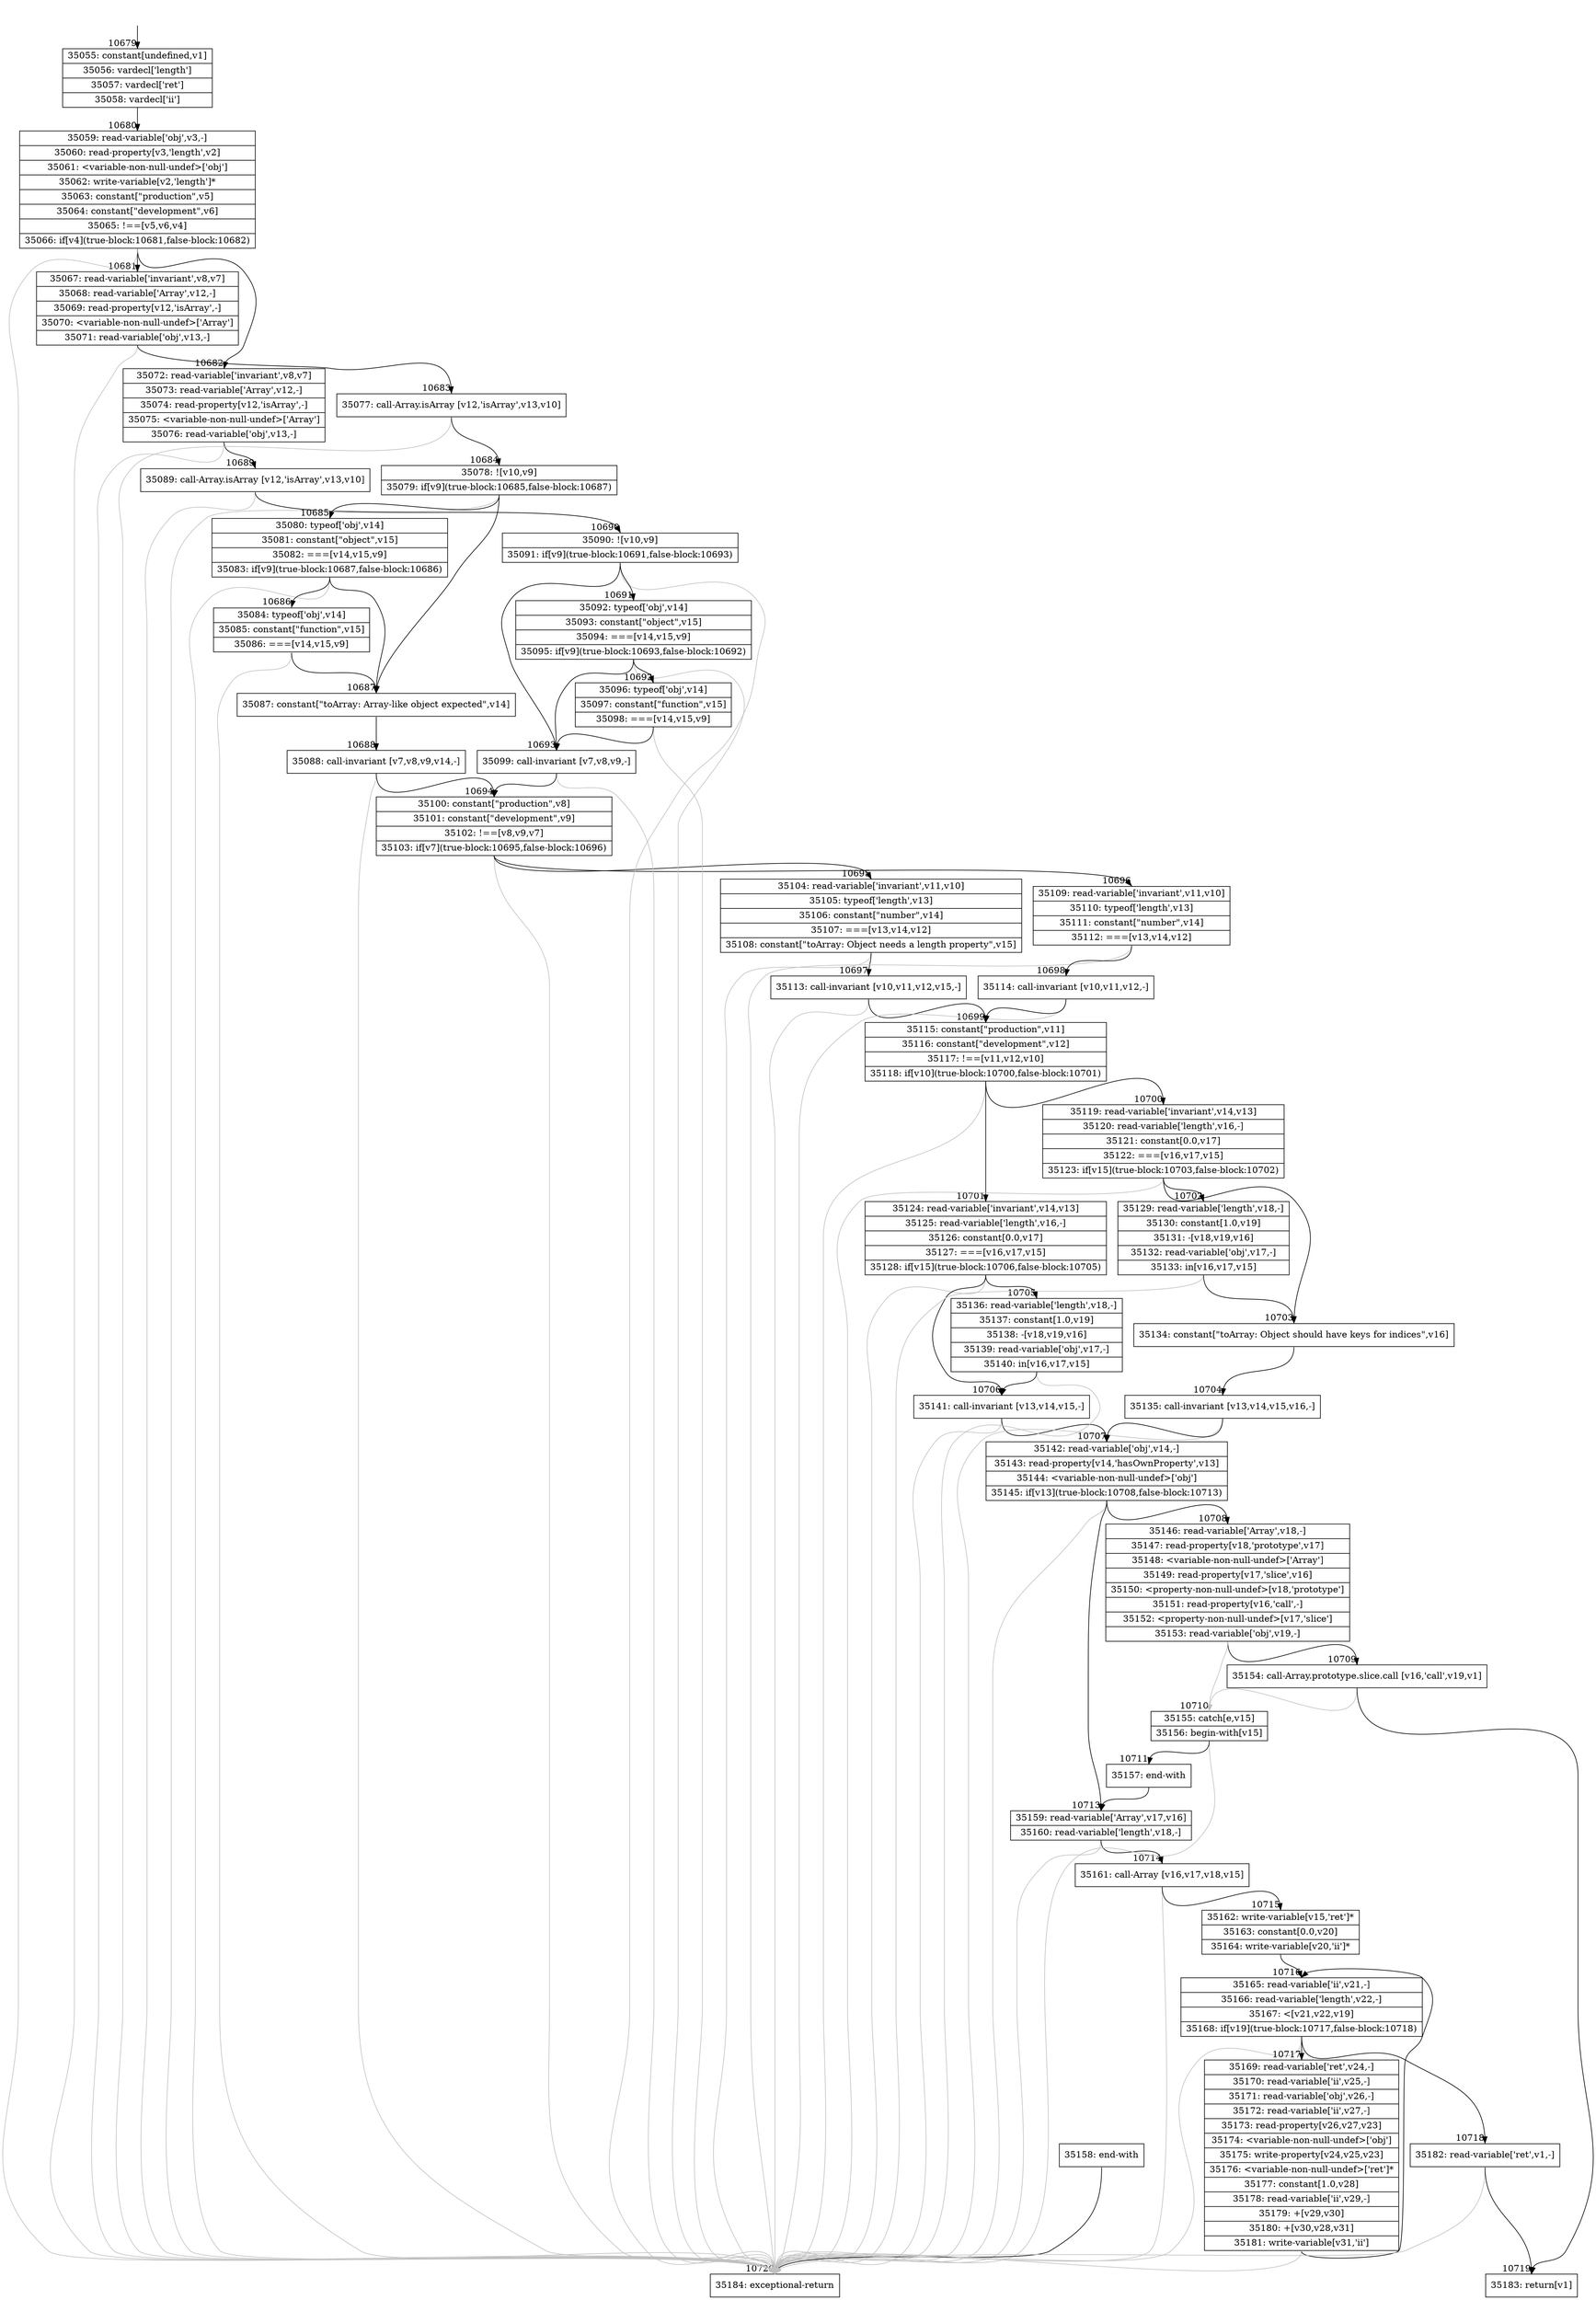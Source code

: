 digraph {
rankdir="TD"
BB_entry808[shape=none,label=""];
BB_entry808 -> BB10679 [tailport=s, headport=n, headlabel="    10679"]
BB10679 [shape=record label="{35055: constant[undefined,v1]|35056: vardecl['length']|35057: vardecl['ret']|35058: vardecl['ii']}" ] 
BB10679 -> BB10680 [tailport=s, headport=n, headlabel="      10680"]
BB10680 [shape=record label="{35059: read-variable['obj',v3,-]|35060: read-property[v3,'length',v2]|35061: \<variable-non-null-undef\>['obj']|35062: write-variable[v2,'length']*|35063: constant[\"production\",v5]|35064: constant[\"development\",v6]|35065: !==[v5,v6,v4]|35066: if[v4](true-block:10681,false-block:10682)}" ] 
BB10680 -> BB10681 [tailport=s, headport=n, headlabel="      10681"]
BB10680 -> BB10682 [tailport=s, headport=n, headlabel="      10682"]
BB10680 -> BB10720 [tailport=s, headport=n, color=gray, headlabel="      10720"]
BB10681 [shape=record label="{35067: read-variable['invariant',v8,v7]|35068: read-variable['Array',v12,-]|35069: read-property[v12,'isArray',-]|35070: \<variable-non-null-undef\>['Array']|35071: read-variable['obj',v13,-]}" ] 
BB10681 -> BB10683 [tailport=s, headport=n, headlabel="      10683"]
BB10681 -> BB10720 [tailport=s, headport=n, color=gray]
BB10682 [shape=record label="{35072: read-variable['invariant',v8,v7]|35073: read-variable['Array',v12,-]|35074: read-property[v12,'isArray',-]|35075: \<variable-non-null-undef\>['Array']|35076: read-variable['obj',v13,-]}" ] 
BB10682 -> BB10689 [tailport=s, headport=n, headlabel="      10689"]
BB10682 -> BB10720 [tailport=s, headport=n, color=gray]
BB10683 [shape=record label="{35077: call-Array.isArray [v12,'isArray',v13,v10]}" ] 
BB10683 -> BB10684 [tailport=s, headport=n, headlabel="      10684"]
BB10683 -> BB10720 [tailport=s, headport=n, color=gray]
BB10684 [shape=record label="{35078: ![v10,v9]|35079: if[v9](true-block:10685,false-block:10687)}" ] 
BB10684 -> BB10687 [tailport=s, headport=n, headlabel="      10687"]
BB10684 -> BB10685 [tailport=s, headport=n, headlabel="      10685"]
BB10684 -> BB10720 [tailport=s, headport=n, color=gray]
BB10685 [shape=record label="{35080: typeof['obj',v14]|35081: constant[\"object\",v15]|35082: ===[v14,v15,v9]|35083: if[v9](true-block:10687,false-block:10686)}" ] 
BB10685 -> BB10687 [tailport=s, headport=n]
BB10685 -> BB10686 [tailport=s, headport=n, headlabel="      10686"]
BB10685 -> BB10720 [tailport=s, headport=n, color=gray]
BB10686 [shape=record label="{35084: typeof['obj',v14]|35085: constant[\"function\",v15]|35086: ===[v14,v15,v9]}" ] 
BB10686 -> BB10687 [tailport=s, headport=n]
BB10686 -> BB10720 [tailport=s, headport=n, color=gray]
BB10687 [shape=record label="{35087: constant[\"toArray: Array-like object expected\",v14]}" ] 
BB10687 -> BB10688 [tailport=s, headport=n, headlabel="      10688"]
BB10688 [shape=record label="{35088: call-invariant [v7,v8,v9,v14,-]}" ] 
BB10688 -> BB10694 [tailport=s, headport=n, headlabel="      10694"]
BB10688 -> BB10720 [tailport=s, headport=n, color=gray]
BB10689 [shape=record label="{35089: call-Array.isArray [v12,'isArray',v13,v10]}" ] 
BB10689 -> BB10690 [tailport=s, headport=n, headlabel="      10690"]
BB10689 -> BB10720 [tailport=s, headport=n, color=gray]
BB10690 [shape=record label="{35090: ![v10,v9]|35091: if[v9](true-block:10691,false-block:10693)}" ] 
BB10690 -> BB10693 [tailport=s, headport=n, headlabel="      10693"]
BB10690 -> BB10691 [tailport=s, headport=n, headlabel="      10691"]
BB10690 -> BB10720 [tailport=s, headport=n, color=gray]
BB10691 [shape=record label="{35092: typeof['obj',v14]|35093: constant[\"object\",v15]|35094: ===[v14,v15,v9]|35095: if[v9](true-block:10693,false-block:10692)}" ] 
BB10691 -> BB10693 [tailport=s, headport=n]
BB10691 -> BB10692 [tailport=s, headport=n, headlabel="      10692"]
BB10691 -> BB10720 [tailport=s, headport=n, color=gray]
BB10692 [shape=record label="{35096: typeof['obj',v14]|35097: constant[\"function\",v15]|35098: ===[v14,v15,v9]}" ] 
BB10692 -> BB10693 [tailport=s, headport=n]
BB10692 -> BB10720 [tailport=s, headport=n, color=gray]
BB10693 [shape=record label="{35099: call-invariant [v7,v8,v9,-]}" ] 
BB10693 -> BB10694 [tailport=s, headport=n]
BB10693 -> BB10720 [tailport=s, headport=n, color=gray]
BB10694 [shape=record label="{35100: constant[\"production\",v8]|35101: constant[\"development\",v9]|35102: !==[v8,v9,v7]|35103: if[v7](true-block:10695,false-block:10696)}" ] 
BB10694 -> BB10695 [tailport=s, headport=n, headlabel="      10695"]
BB10694 -> BB10696 [tailport=s, headport=n, headlabel="      10696"]
BB10694 -> BB10720 [tailport=s, headport=n, color=gray]
BB10695 [shape=record label="{35104: read-variable['invariant',v11,v10]|35105: typeof['length',v13]|35106: constant[\"number\",v14]|35107: ===[v13,v14,v12]|35108: constant[\"toArray: Object needs a length property\",v15]}" ] 
BB10695 -> BB10697 [tailport=s, headport=n, headlabel="      10697"]
BB10695 -> BB10720 [tailport=s, headport=n, color=gray]
BB10696 [shape=record label="{35109: read-variable['invariant',v11,v10]|35110: typeof['length',v13]|35111: constant[\"number\",v14]|35112: ===[v13,v14,v12]}" ] 
BB10696 -> BB10698 [tailport=s, headport=n, headlabel="      10698"]
BB10696 -> BB10720 [tailport=s, headport=n, color=gray]
BB10697 [shape=record label="{35113: call-invariant [v10,v11,v12,v15,-]}" ] 
BB10697 -> BB10699 [tailport=s, headport=n, headlabel="      10699"]
BB10697 -> BB10720 [tailport=s, headport=n, color=gray]
BB10698 [shape=record label="{35114: call-invariant [v10,v11,v12,-]}" ] 
BB10698 -> BB10699 [tailport=s, headport=n]
BB10698 -> BB10720 [tailport=s, headport=n, color=gray]
BB10699 [shape=record label="{35115: constant[\"production\",v11]|35116: constant[\"development\",v12]|35117: !==[v11,v12,v10]|35118: if[v10](true-block:10700,false-block:10701)}" ] 
BB10699 -> BB10700 [tailport=s, headport=n, headlabel="      10700"]
BB10699 -> BB10701 [tailport=s, headport=n, headlabel="      10701"]
BB10699 -> BB10720 [tailport=s, headport=n, color=gray]
BB10700 [shape=record label="{35119: read-variable['invariant',v14,v13]|35120: read-variable['length',v16,-]|35121: constant[0.0,v17]|35122: ===[v16,v17,v15]|35123: if[v15](true-block:10703,false-block:10702)}" ] 
BB10700 -> BB10703 [tailport=s, headport=n, headlabel="      10703"]
BB10700 -> BB10702 [tailport=s, headport=n, headlabel="      10702"]
BB10700 -> BB10720 [tailport=s, headport=n, color=gray]
BB10701 [shape=record label="{35124: read-variable['invariant',v14,v13]|35125: read-variable['length',v16,-]|35126: constant[0.0,v17]|35127: ===[v16,v17,v15]|35128: if[v15](true-block:10706,false-block:10705)}" ] 
BB10701 -> BB10706 [tailport=s, headport=n, headlabel="      10706"]
BB10701 -> BB10705 [tailport=s, headport=n, headlabel="      10705"]
BB10701 -> BB10720 [tailport=s, headport=n, color=gray]
BB10702 [shape=record label="{35129: read-variable['length',v18,-]|35130: constant[1.0,v19]|35131: -[v18,v19,v16]|35132: read-variable['obj',v17,-]|35133: in[v16,v17,v15]}" ] 
BB10702 -> BB10703 [tailport=s, headport=n]
BB10702 -> BB10720 [tailport=s, headport=n, color=gray]
BB10703 [shape=record label="{35134: constant[\"toArray: Object should have keys for indices\",v16]}" ] 
BB10703 -> BB10704 [tailport=s, headport=n, headlabel="      10704"]
BB10704 [shape=record label="{35135: call-invariant [v13,v14,v15,v16,-]}" ] 
BB10704 -> BB10707 [tailport=s, headport=n, headlabel="      10707"]
BB10704 -> BB10720 [tailport=s, headport=n, color=gray]
BB10705 [shape=record label="{35136: read-variable['length',v18,-]|35137: constant[1.0,v19]|35138: -[v18,v19,v16]|35139: read-variable['obj',v17,-]|35140: in[v16,v17,v15]}" ] 
BB10705 -> BB10706 [tailport=s, headport=n]
BB10705 -> BB10720 [tailport=s, headport=n, color=gray]
BB10706 [shape=record label="{35141: call-invariant [v13,v14,v15,-]}" ] 
BB10706 -> BB10707 [tailport=s, headport=n]
BB10706 -> BB10720 [tailport=s, headport=n, color=gray]
BB10707 [shape=record label="{35142: read-variable['obj',v14,-]|35143: read-property[v14,'hasOwnProperty',v13]|35144: \<variable-non-null-undef\>['obj']|35145: if[v13](true-block:10708,false-block:10713)}" ] 
BB10707 -> BB10708 [tailport=s, headport=n, headlabel="      10708"]
BB10707 -> BB10713 [tailport=s, headport=n, headlabel="      10713"]
BB10707 -> BB10720 [tailport=s, headport=n, color=gray]
BB10708 [shape=record label="{35146: read-variable['Array',v18,-]|35147: read-property[v18,'prototype',v17]|35148: \<variable-non-null-undef\>['Array']|35149: read-property[v17,'slice',v16]|35150: \<property-non-null-undef\>[v18,'prototype']|35151: read-property[v16,'call',-]|35152: \<property-non-null-undef\>[v17,'slice']|35153: read-variable['obj',v19,-]}" ] 
BB10708 -> BB10709 [tailport=s, headport=n, headlabel="      10709"]
BB10708 -> BB10710 [tailport=s, headport=n, color=gray, headlabel="      10710"]
BB10709 [shape=record label="{35154: call-Array.prototype.slice.call [v16,'call',v19,v1]}" ] 
BB10709 -> BB10719 [tailport=s, headport=n, headlabel="      10719"]
BB10709 -> BB10710 [tailport=s, headport=n, color=gray]
BB10710 [shape=record label="{35155: catch[e,v15]|35156: begin-with[v15]}" ] 
BB10710 -> BB10711 [tailport=s, headport=n, headlabel="      10711"]
BB10710 -> BB10720 [tailport=s, headport=n, color=gray]
BB10711 [shape=record label="{35157: end-with}" ] 
BB10711 -> BB10713 [tailport=s, headport=n]
BB10712 [shape=record label="{35158: end-with}" ] 
BB10712 -> BB10720 [tailport=s, headport=n]
BB10713 [shape=record label="{35159: read-variable['Array',v17,v16]|35160: read-variable['length',v18,-]}" ] 
BB10713 -> BB10714 [tailport=s, headport=n, headlabel="      10714"]
BB10713 -> BB10720 [tailport=s, headport=n, color=gray]
BB10714 [shape=record label="{35161: call-Array [v16,v17,v18,v15]}" ] 
BB10714 -> BB10715 [tailport=s, headport=n, headlabel="      10715"]
BB10714 -> BB10720 [tailport=s, headport=n, color=gray]
BB10715 [shape=record label="{35162: write-variable[v15,'ret']*|35163: constant[0.0,v20]|35164: write-variable[v20,'ii']*}" ] 
BB10715 -> BB10716 [tailport=s, headport=n, headlabel="      10716"]
BB10716 [shape=record label="{35165: read-variable['ii',v21,-]|35166: read-variable['length',v22,-]|35167: \<[v21,v22,v19]|35168: if[v19](true-block:10717,false-block:10718)}" ] 
BB10716 -> BB10717 [tailport=s, headport=n, headlabel="      10717"]
BB10716 -> BB10718 [tailport=s, headport=n, headlabel="      10718"]
BB10716 -> BB10720 [tailport=s, headport=n, color=gray]
BB10717 [shape=record label="{35169: read-variable['ret',v24,-]|35170: read-variable['ii',v25,-]|35171: read-variable['obj',v26,-]|35172: read-variable['ii',v27,-]|35173: read-property[v26,v27,v23]|35174: \<variable-non-null-undef\>['obj']|35175: write-property[v24,v25,v23]|35176: \<variable-non-null-undef\>['ret']*|35177: constant[1.0,v28]|35178: read-variable['ii',v29,-]|35179: +[v29,v30]|35180: +[v30,v28,v31]|35181: write-variable[v31,'ii']}" ] 
BB10717 -> BB10716 [tailport=s, headport=n]
BB10717 -> BB10720 [tailport=s, headport=n, color=gray]
BB10718 [shape=record label="{35182: read-variable['ret',v1,-]}" ] 
BB10718 -> BB10719 [tailport=s, headport=n]
BB10718 -> BB10720 [tailport=s, headport=n, color=gray]
BB10719 [shape=record label="{35183: return[v1]}" ] 
BB10720 [shape=record label="{35184: exceptional-return}" ] 
//#$~ 19244
}
